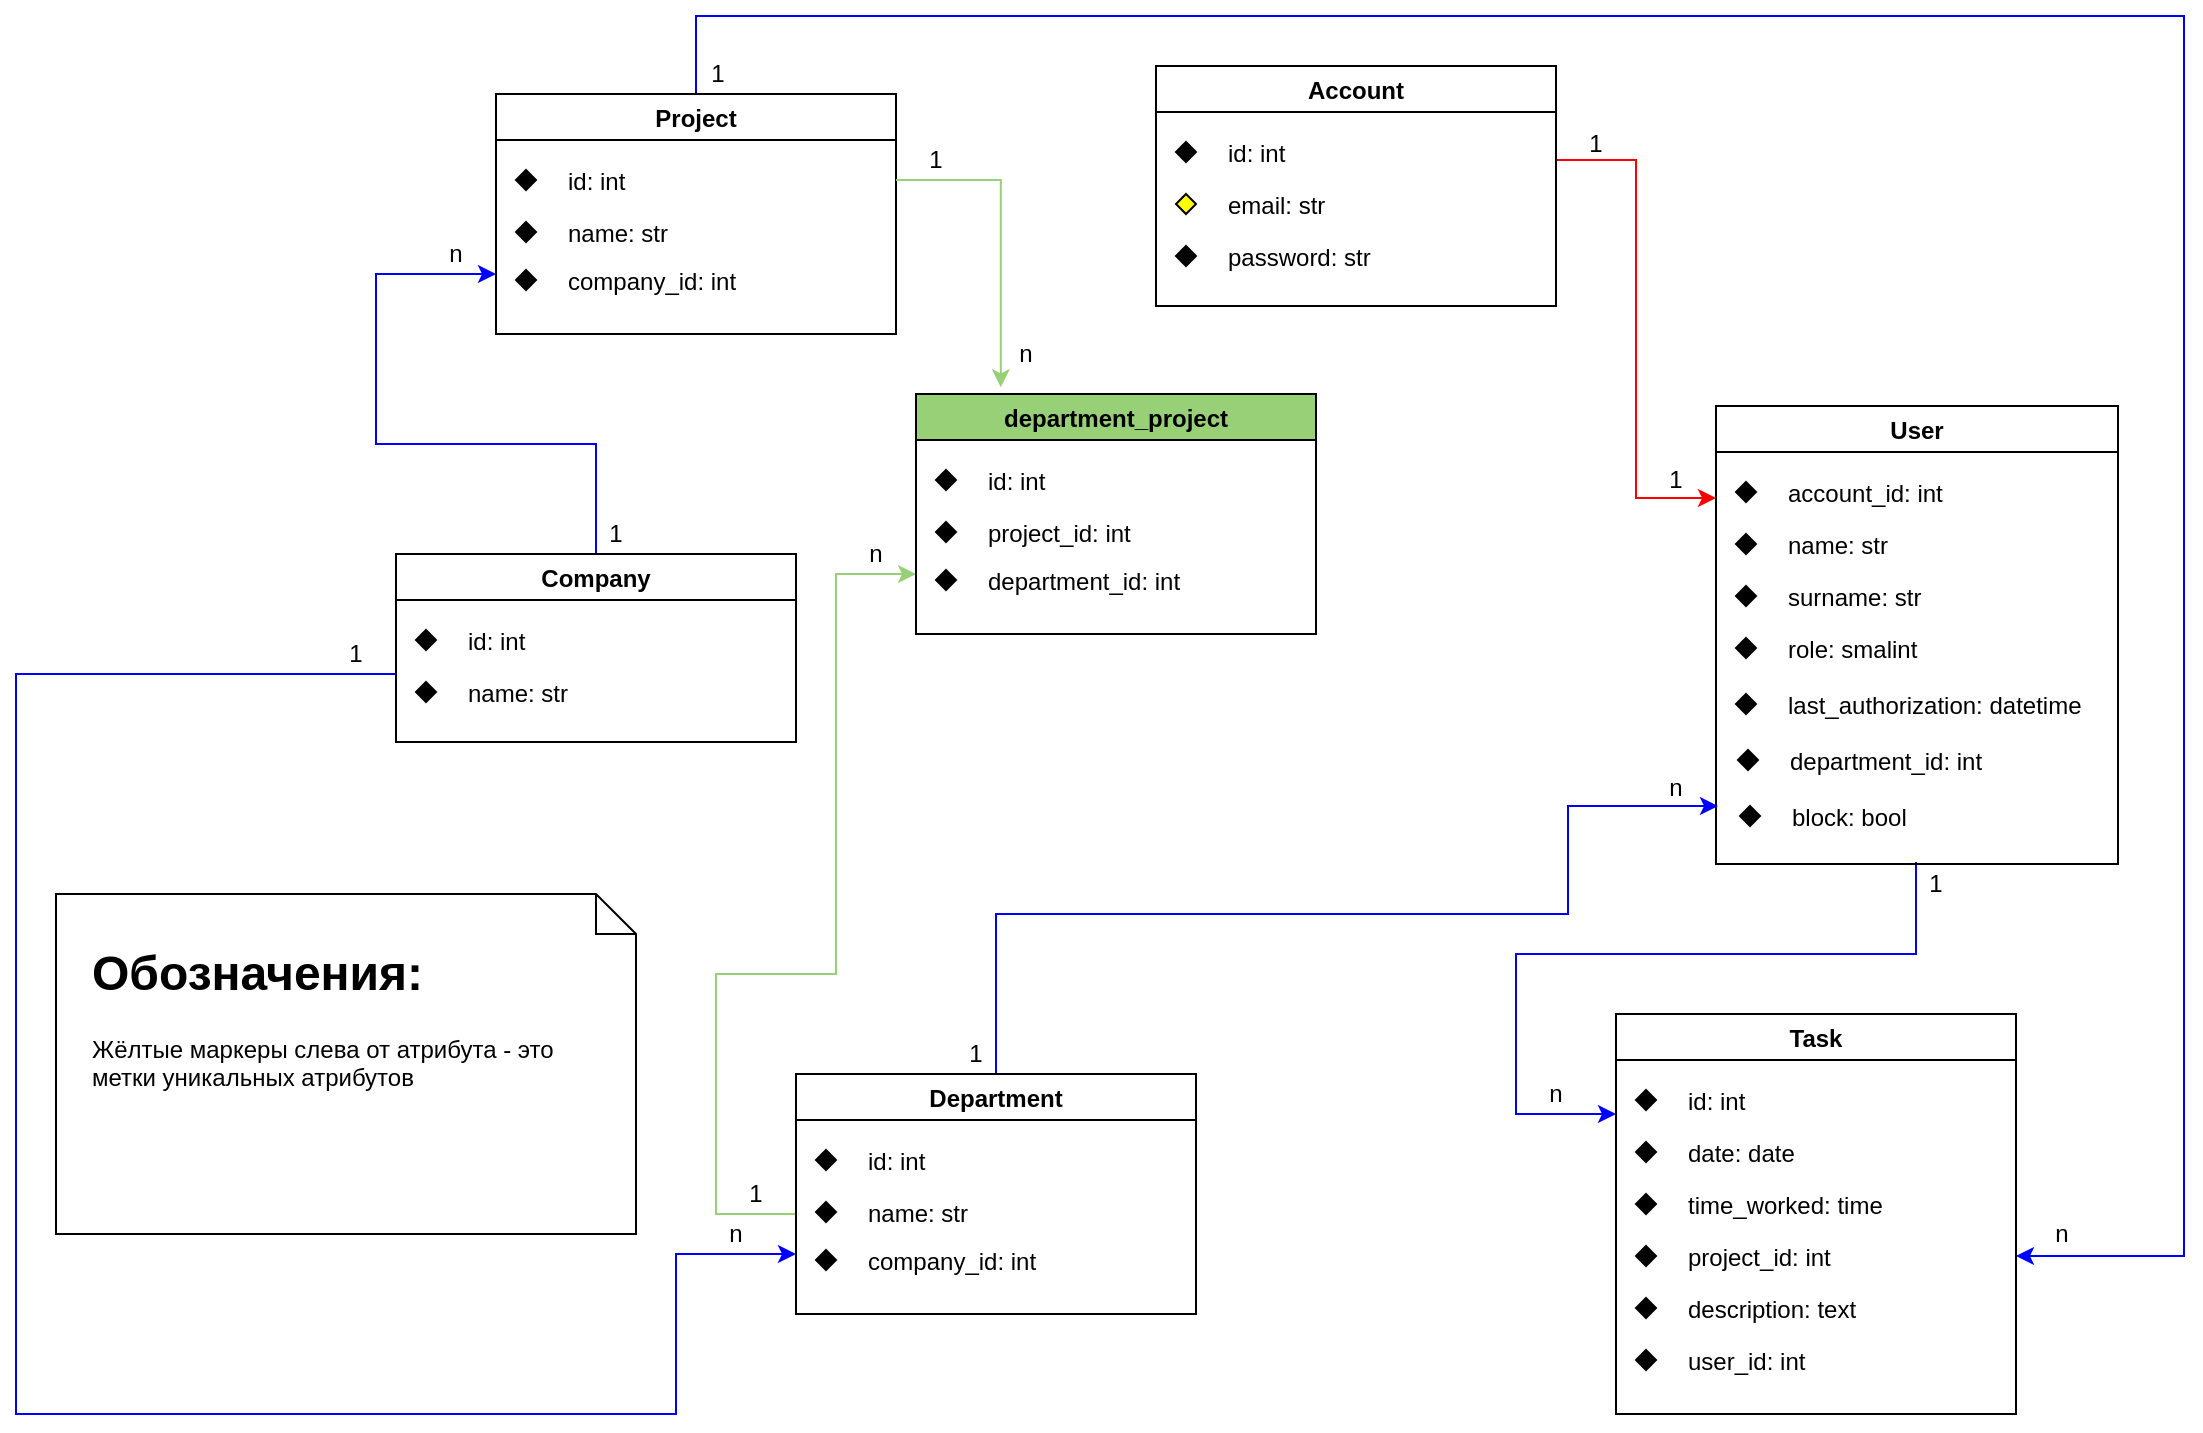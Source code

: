 <mxfile version="14.6.13" type="device"><diagram id="KLZYDKel8tbGf6qkiBRc" name="Страница 1"><mxGraphModel dx="1904" dy="688" grid="0" gridSize="10" guides="1" tooltips="1" connect="1" arrows="1" fold="1" page="0" pageScale="1" pageWidth="900" pageHeight="1600" math="0" shadow="0"><root><mxCell id="0"/><mxCell id="1" parent="0"/><mxCell id="44SKpViZ_JynuF9p8xNr-105" style="edgeStyle=orthogonalEdgeStyle;rounded=0;orthogonalLoop=1;jettySize=auto;html=1;exitX=1;exitY=0.5;exitDx=0;exitDy=0;strokeColor=#FF0000;" parent="1" source="44SKpViZ_JynuF9p8xNr-2" edge="1"><mxGeometry relative="1" as="geometry"><mxPoint x="650" y="352" as="targetPoint"/><Array as="points"><mxPoint x="570" y="183"/><mxPoint x="610" y="183"/><mxPoint x="610" y="352"/></Array></mxGeometry></mxCell><mxCell id="44SKpViZ_JynuF9p8xNr-6" value="Account" style="swimlane;" parent="1" vertex="1"><mxGeometry x="370" y="136" width="200" height="120" as="geometry"/></mxCell><mxCell id="44SKpViZ_JynuF9p8xNr-9" value="" style="group;strokeWidth=4;" parent="44SKpViZ_JynuF9p8xNr-6" vertex="1" connectable="0"><mxGeometry x="10" y="30" width="190" height="26" as="geometry"/></mxCell><mxCell id="44SKpViZ_JynuF9p8xNr-2" value="id: int" style="text;strokeColor=none;fillColor=none;align=left;verticalAlign=top;spacingLeft=4;spacingRight=4;overflow=hidden;rotatable=0;points=[[0,0.5],[1,0.5]];portConstraint=eastwest;" parent="44SKpViZ_JynuF9p8xNr-9" vertex="1"><mxGeometry x="20" width="170" height="26" as="geometry"/></mxCell><mxCell id="44SKpViZ_JynuF9p8xNr-5" value="" style="rhombus;whiteSpace=wrap;html=1;fillColor=#000000;" parent="44SKpViZ_JynuF9p8xNr-9" vertex="1"><mxGeometry y="8" width="10" height="10" as="geometry"/></mxCell><mxCell id="44SKpViZ_JynuF9p8xNr-10" value="" style="group" parent="44SKpViZ_JynuF9p8xNr-6" vertex="1" connectable="0"><mxGeometry x="10" y="56" width="190" height="26" as="geometry"/></mxCell><mxCell id="44SKpViZ_JynuF9p8xNr-11" value="email: str" style="text;strokeColor=none;fillColor=none;align=left;verticalAlign=top;spacingLeft=4;spacingRight=4;overflow=hidden;rotatable=0;points=[[0,0.5],[1,0.5]];portConstraint=eastwest;" parent="44SKpViZ_JynuF9p8xNr-10" vertex="1"><mxGeometry x="20" width="170" height="26" as="geometry"/></mxCell><mxCell id="44SKpViZ_JynuF9p8xNr-12" value="" style="rhombus;whiteSpace=wrap;html=1;fillColor=#FFFF00;" parent="44SKpViZ_JynuF9p8xNr-10" vertex="1"><mxGeometry y="8" width="10" height="10" as="geometry"/></mxCell><mxCell id="44SKpViZ_JynuF9p8xNr-13" value="" style="group" parent="44SKpViZ_JynuF9p8xNr-6" vertex="1" connectable="0"><mxGeometry x="10" y="82" width="190" height="26" as="geometry"/></mxCell><mxCell id="44SKpViZ_JynuF9p8xNr-14" value="password: str" style="text;strokeColor=none;fillColor=none;align=left;verticalAlign=top;spacingLeft=4;spacingRight=4;overflow=hidden;rotatable=0;points=[[0,0.5],[1,0.5]];portConstraint=eastwest;" parent="44SKpViZ_JynuF9p8xNr-13" vertex="1"><mxGeometry x="20" width="170" height="26" as="geometry"/></mxCell><mxCell id="44SKpViZ_JynuF9p8xNr-15" value="" style="rhombus;whiteSpace=wrap;html=1;fillColor=#000000;" parent="44SKpViZ_JynuF9p8xNr-13" vertex="1"><mxGeometry y="8" width="10" height="10" as="geometry"/></mxCell><mxCell id="44SKpViZ_JynuF9p8xNr-108" style="edgeStyle=orthogonalEdgeStyle;rounded=0;orthogonalLoop=1;jettySize=auto;html=1;entryX=0;entryY=0.25;entryDx=0;entryDy=0;strokeColor=#0000FF;" parent="1" target="44SKpViZ_JynuF9p8xNr-83" edge="1"><mxGeometry relative="1" as="geometry"><mxPoint x="750" y="534" as="sourcePoint"/><Array as="points"><mxPoint x="750" y="580"/><mxPoint x="550" y="580"/><mxPoint x="550" y="660"/></Array></mxGeometry></mxCell><mxCell id="44SKpViZ_JynuF9p8xNr-16" value="User" style="swimlane;" parent="1" vertex="1"><mxGeometry x="650" y="306" width="201" height="229" as="geometry"/></mxCell><mxCell id="44SKpViZ_JynuF9p8xNr-17" value="" style="group" parent="44SKpViZ_JynuF9p8xNr-16" vertex="1" connectable="0"><mxGeometry x="10" y="30" width="190" height="26" as="geometry"/></mxCell><mxCell id="44SKpViZ_JynuF9p8xNr-18" value="account_id: int" style="text;strokeColor=none;fillColor=none;align=left;verticalAlign=top;spacingLeft=4;spacingRight=4;overflow=hidden;rotatable=0;points=[[0,0.5],[1,0.5]];portConstraint=eastwest;" parent="44SKpViZ_JynuF9p8xNr-17" vertex="1"><mxGeometry x="20" width="170" height="26" as="geometry"/></mxCell><mxCell id="44SKpViZ_JynuF9p8xNr-19" value="" style="rhombus;whiteSpace=wrap;html=1;fillColor=#000000;" parent="44SKpViZ_JynuF9p8xNr-17" vertex="1"><mxGeometry y="8" width="10" height="10" as="geometry"/></mxCell><mxCell id="44SKpViZ_JynuF9p8xNr-20" value="" style="group" parent="44SKpViZ_JynuF9p8xNr-16" vertex="1" connectable="0"><mxGeometry x="10" y="56" width="190" height="26" as="geometry"/></mxCell><mxCell id="44SKpViZ_JynuF9p8xNr-21" value="name: str" style="text;strokeColor=none;fillColor=none;align=left;verticalAlign=top;spacingLeft=4;spacingRight=4;overflow=hidden;rotatable=0;points=[[0,0.5],[1,0.5]];portConstraint=eastwest;" parent="44SKpViZ_JynuF9p8xNr-20" vertex="1"><mxGeometry x="20" width="170" height="26" as="geometry"/></mxCell><mxCell id="44SKpViZ_JynuF9p8xNr-22" value="" style="rhombus;whiteSpace=wrap;html=1;fillColor=#000000;" parent="44SKpViZ_JynuF9p8xNr-20" vertex="1"><mxGeometry y="8" width="10" height="10" as="geometry"/></mxCell><mxCell id="44SKpViZ_JynuF9p8xNr-23" value="" style="group" parent="44SKpViZ_JynuF9p8xNr-16" vertex="1" connectable="0"><mxGeometry x="10" y="82" width="190" height="26" as="geometry"/></mxCell><mxCell id="44SKpViZ_JynuF9p8xNr-24" value="surname: str" style="text;strokeColor=none;fillColor=none;align=left;verticalAlign=top;spacingLeft=4;spacingRight=4;overflow=hidden;rotatable=0;points=[[0,0.5],[1,0.5]];portConstraint=eastwest;" parent="44SKpViZ_JynuF9p8xNr-23" vertex="1"><mxGeometry x="20" width="170" height="26" as="geometry"/></mxCell><mxCell id="44SKpViZ_JynuF9p8xNr-25" value="" style="rhombus;whiteSpace=wrap;html=1;fillColor=#000000;" parent="44SKpViZ_JynuF9p8xNr-23" vertex="1"><mxGeometry y="8" width="10" height="10" as="geometry"/></mxCell><mxCell id="44SKpViZ_JynuF9p8xNr-26" value="" style="group" parent="44SKpViZ_JynuF9p8xNr-16" vertex="1" connectable="0"><mxGeometry x="10" y="108" width="190" height="26" as="geometry"/></mxCell><mxCell id="44SKpViZ_JynuF9p8xNr-27" value="role: smalint" style="text;strokeColor=none;fillColor=none;align=left;verticalAlign=top;spacingLeft=4;spacingRight=4;overflow=hidden;rotatable=0;points=[[0,0.5],[1,0.5]];portConstraint=eastwest;" parent="44SKpViZ_JynuF9p8xNr-26" vertex="1"><mxGeometry x="20" width="170" height="26" as="geometry"/></mxCell><mxCell id="44SKpViZ_JynuF9p8xNr-28" value="" style="rhombus;whiteSpace=wrap;html=1;fillColor=#000000;" parent="44SKpViZ_JynuF9p8xNr-26" vertex="1"><mxGeometry y="8" width="10" height="10" as="geometry"/></mxCell><mxCell id="44SKpViZ_JynuF9p8xNr-35" value="" style="group" parent="44SKpViZ_JynuF9p8xNr-16" vertex="1" connectable="0"><mxGeometry x="12" y="192" width="190" height="39" as="geometry"/></mxCell><mxCell id="44SKpViZ_JynuF9p8xNr-36" value="block: bool" style="text;strokeColor=none;fillColor=none;align=left;verticalAlign=top;spacingLeft=4;spacingRight=4;overflow=hidden;rotatable=0;points=[[0,0.5],[1,0.5]];portConstraint=eastwest;" parent="44SKpViZ_JynuF9p8xNr-35" vertex="1"><mxGeometry x="20" width="170" height="26" as="geometry"/></mxCell><mxCell id="44SKpViZ_JynuF9p8xNr-37" value="" style="rhombus;whiteSpace=wrap;html=1;fillColor=#000000;" parent="44SKpViZ_JynuF9p8xNr-35" vertex="1"><mxGeometry y="8" width="10" height="10" as="geometry"/></mxCell><mxCell id="44SKpViZ_JynuF9p8xNr-32" value="" style="group" parent="44SKpViZ_JynuF9p8xNr-16" vertex="1" connectable="0"><mxGeometry x="10" y="136" width="190" height="26" as="geometry"/></mxCell><mxCell id="44SKpViZ_JynuF9p8xNr-33" value="last_authorization: datetime" style="text;strokeColor=none;fillColor=none;align=left;verticalAlign=top;spacingLeft=4;spacingRight=4;overflow=hidden;rotatable=0;points=[[0,0.5],[1,0.5]];portConstraint=eastwest;" parent="44SKpViZ_JynuF9p8xNr-32" vertex="1"><mxGeometry x="20" width="170" height="26" as="geometry"/></mxCell><mxCell id="44SKpViZ_JynuF9p8xNr-34" value="" style="rhombus;whiteSpace=wrap;html=1;fillColor=#000000;" parent="44SKpViZ_JynuF9p8xNr-32" vertex="1"><mxGeometry y="8" width="10" height="10" as="geometry"/></mxCell><mxCell id="0yzaoV32-Y134EZbtpYv-1" value="" style="group" parent="44SKpViZ_JynuF9p8xNr-16" vertex="1" connectable="0"><mxGeometry x="11" y="164" width="190" height="26" as="geometry"/></mxCell><mxCell id="0yzaoV32-Y134EZbtpYv-2" value="department_id: int" style="text;strokeColor=none;fillColor=none;align=left;verticalAlign=top;spacingLeft=4;spacingRight=4;overflow=hidden;rotatable=0;points=[[0,0.5],[1,0.5]];portConstraint=eastwest;" parent="0yzaoV32-Y134EZbtpYv-1" vertex="1"><mxGeometry x="20" width="170" height="26" as="geometry"/></mxCell><mxCell id="0yzaoV32-Y134EZbtpYv-3" value="" style="rhombus;whiteSpace=wrap;html=1;fillColor=#000000;" parent="0yzaoV32-Y134EZbtpYv-1" vertex="1"><mxGeometry y="8" width="10" height="10" as="geometry"/></mxCell><mxCell id="0yzaoV32-Y134EZbtpYv-5" style="edgeStyle=orthogonalEdgeStyle;rounded=0;orthogonalLoop=1;jettySize=auto;html=1;entryX=1;entryY=0.5;entryDx=0;entryDy=0;strokeColor=#0000FF;" parent="1" source="44SKpViZ_JynuF9p8xNr-38" target="44SKpViZ_JynuF9p8xNr-94" edge="1"><mxGeometry relative="1" as="geometry"><Array as="points"><mxPoint x="140" y="111"/><mxPoint x="884" y="111"/><mxPoint x="884" y="731"/></Array></mxGeometry></mxCell><mxCell id="44SKpViZ_JynuF9p8xNr-38" value="Project" style="swimlane;" parent="1" vertex="1"><mxGeometry x="40" y="150" width="200" height="120" as="geometry"/></mxCell><mxCell id="44SKpViZ_JynuF9p8xNr-39" value="" style="group" parent="44SKpViZ_JynuF9p8xNr-38" vertex="1" connectable="0"><mxGeometry x="10" y="30" width="190" height="26" as="geometry"/></mxCell><mxCell id="44SKpViZ_JynuF9p8xNr-40" value="id: int" style="text;strokeColor=none;fillColor=none;align=left;verticalAlign=top;spacingLeft=4;spacingRight=4;overflow=hidden;rotatable=0;points=[[0,0.5],[1,0.5]];portConstraint=eastwest;" parent="44SKpViZ_JynuF9p8xNr-39" vertex="1"><mxGeometry x="20" width="170" height="26" as="geometry"/></mxCell><mxCell id="44SKpViZ_JynuF9p8xNr-41" value="" style="rhombus;whiteSpace=wrap;html=1;fillColor=#000000;" parent="44SKpViZ_JynuF9p8xNr-39" vertex="1"><mxGeometry y="8" width="10" height="10" as="geometry"/></mxCell><mxCell id="44SKpViZ_JynuF9p8xNr-42" value="" style="group" parent="44SKpViZ_JynuF9p8xNr-38" vertex="1" connectable="0"><mxGeometry x="10" y="56" width="190" height="26" as="geometry"/></mxCell><mxCell id="44SKpViZ_JynuF9p8xNr-43" value="name: str" style="text;strokeColor=none;fillColor=none;align=left;verticalAlign=top;spacingLeft=4;spacingRight=4;overflow=hidden;rotatable=0;points=[[0,0.5],[1,0.5]];portConstraint=eastwest;" parent="44SKpViZ_JynuF9p8xNr-42" vertex="1"><mxGeometry x="20" width="170" height="26" as="geometry"/></mxCell><mxCell id="44SKpViZ_JynuF9p8xNr-44" value="" style="rhombus;whiteSpace=wrap;html=1;fillColor=#000000;" parent="44SKpViZ_JynuF9p8xNr-42" vertex="1"><mxGeometry y="8" width="10" height="10" as="geometry"/></mxCell><mxCell id="44SKpViZ_JynuF9p8xNr-130" style="edgeStyle=orthogonalEdgeStyle;rounded=0;orthogonalLoop=1;jettySize=auto;html=1;entryX=0;entryY=0.75;entryDx=0;entryDy=0;strokeColor=#0000FF;" parent="1" source="44SKpViZ_JynuF9p8xNr-60" target="44SKpViZ_JynuF9p8xNr-73" edge="1"><mxGeometry relative="1" as="geometry"><Array as="points"><mxPoint x="-200" y="440"/><mxPoint x="-200" y="810"/><mxPoint x="130" y="810"/><mxPoint x="130" y="730"/></Array></mxGeometry></mxCell><mxCell id="44SKpViZ_JynuF9p8xNr-133" style="edgeStyle=orthogonalEdgeStyle;rounded=0;orthogonalLoop=1;jettySize=auto;html=1;entryX=0;entryY=0.75;entryDx=0;entryDy=0;strokeColor=#0000FF;" parent="1" source="44SKpViZ_JynuF9p8xNr-60" target="44SKpViZ_JynuF9p8xNr-38" edge="1"><mxGeometry relative="1" as="geometry"><Array as="points"><mxPoint x="90" y="325"/><mxPoint x="-20" y="325"/><mxPoint x="-20" y="240"/></Array></mxGeometry></mxCell><mxCell id="44SKpViZ_JynuF9p8xNr-60" value="Company" style="swimlane;" parent="1" vertex="1"><mxGeometry x="-10" y="380" width="200" height="94" as="geometry"/></mxCell><mxCell id="44SKpViZ_JynuF9p8xNr-61" value="" style="group" parent="44SKpViZ_JynuF9p8xNr-60" vertex="1" connectable="0"><mxGeometry x="10" y="30" width="190" height="26" as="geometry"/></mxCell><mxCell id="44SKpViZ_JynuF9p8xNr-62" value="id: int" style="text;strokeColor=none;fillColor=none;align=left;verticalAlign=top;spacingLeft=4;spacingRight=4;overflow=hidden;rotatable=0;points=[[0,0.5],[1,0.5]];portConstraint=eastwest;" parent="44SKpViZ_JynuF9p8xNr-61" vertex="1"><mxGeometry x="20" width="170" height="26" as="geometry"/></mxCell><mxCell id="44SKpViZ_JynuF9p8xNr-63" value="" style="rhombus;whiteSpace=wrap;html=1;fillColor=#000000;" parent="44SKpViZ_JynuF9p8xNr-61" vertex="1"><mxGeometry y="8" width="10" height="10" as="geometry"/></mxCell><mxCell id="44SKpViZ_JynuF9p8xNr-64" value="" style="group" parent="44SKpViZ_JynuF9p8xNr-60" vertex="1" connectable="0"><mxGeometry x="10" y="56" width="190" height="26" as="geometry"/></mxCell><mxCell id="44SKpViZ_JynuF9p8xNr-65" value="name: str" style="text;strokeColor=none;fillColor=none;align=left;verticalAlign=top;spacingLeft=4;spacingRight=4;overflow=hidden;rotatable=0;points=[[0,0.5],[1,0.5]];portConstraint=eastwest;" parent="44SKpViZ_JynuF9p8xNr-64" vertex="1"><mxGeometry x="20" width="170" height="26" as="geometry"/></mxCell><mxCell id="44SKpViZ_JynuF9p8xNr-66" value="" style="rhombus;whiteSpace=wrap;html=1;fillColor=#000000;" parent="44SKpViZ_JynuF9p8xNr-64" vertex="1"><mxGeometry y="8" width="10" height="10" as="geometry"/></mxCell><mxCell id="44SKpViZ_JynuF9p8xNr-70" value="" style="group" parent="1" vertex="1" connectable="0"><mxGeometry x="50" y="230" width="190" height="26" as="geometry"/></mxCell><mxCell id="44SKpViZ_JynuF9p8xNr-71" value="company_id: int" style="text;strokeColor=none;fillColor=none;align=left;verticalAlign=top;spacingLeft=4;spacingRight=4;overflow=hidden;rotatable=0;points=[[0,0.5],[1,0.5]];portConstraint=eastwest;" parent="44SKpViZ_JynuF9p8xNr-70" vertex="1"><mxGeometry x="20" width="170" height="26" as="geometry"/></mxCell><mxCell id="44SKpViZ_JynuF9p8xNr-72" value="" style="rhombus;whiteSpace=wrap;html=1;fillColor=#000000;" parent="44SKpViZ_JynuF9p8xNr-70" vertex="1"><mxGeometry y="8" width="10" height="10" as="geometry"/></mxCell><mxCell id="44SKpViZ_JynuF9p8xNr-124" style="edgeStyle=orthogonalEdgeStyle;rounded=0;orthogonalLoop=1;jettySize=auto;html=1;strokeColor=#0000FF;" parent="1" source="44SKpViZ_JynuF9p8xNr-73" edge="1"><mxGeometry relative="1" as="geometry"><Array as="points"><mxPoint x="290" y="560"/><mxPoint x="576" y="560"/><mxPoint x="576" y="506"/></Array><mxPoint x="651" y="506" as="targetPoint"/></mxGeometry></mxCell><mxCell id="44SKpViZ_JynuF9p8xNr-149" style="edgeStyle=orthogonalEdgeStyle;rounded=0;orthogonalLoop=1;jettySize=auto;html=1;entryX=0;entryY=0.75;entryDx=0;entryDy=0;strokeColor=#97D077;" parent="1" source="44SKpViZ_JynuF9p8xNr-73" target="44SKpViZ_JynuF9p8xNr-139" edge="1"><mxGeometry relative="1" as="geometry"><Array as="points"><mxPoint x="150" y="710"/><mxPoint x="150" y="590"/><mxPoint x="210" y="590"/><mxPoint x="210" y="390"/></Array></mxGeometry></mxCell><mxCell id="44SKpViZ_JynuF9p8xNr-73" value="Department" style="swimlane;" parent="1" vertex="1"><mxGeometry x="190" y="640" width="200" height="120" as="geometry"/></mxCell><mxCell id="44SKpViZ_JynuF9p8xNr-74" value="" style="group" parent="44SKpViZ_JynuF9p8xNr-73" vertex="1" connectable="0"><mxGeometry x="10" y="30" width="190" height="26" as="geometry"/></mxCell><mxCell id="44SKpViZ_JynuF9p8xNr-75" value="id: int" style="text;strokeColor=none;fillColor=none;align=left;verticalAlign=top;spacingLeft=4;spacingRight=4;overflow=hidden;rotatable=0;points=[[0,0.5],[1,0.5]];portConstraint=eastwest;" parent="44SKpViZ_JynuF9p8xNr-74" vertex="1"><mxGeometry x="20" width="170" height="26" as="geometry"/></mxCell><mxCell id="44SKpViZ_JynuF9p8xNr-76" value="" style="rhombus;whiteSpace=wrap;html=1;fillColor=#000000;" parent="44SKpViZ_JynuF9p8xNr-74" vertex="1"><mxGeometry y="8" width="10" height="10" as="geometry"/></mxCell><mxCell id="44SKpViZ_JynuF9p8xNr-77" value="" style="group" parent="44SKpViZ_JynuF9p8xNr-73" vertex="1" connectable="0"><mxGeometry x="10" y="56" width="190" height="26" as="geometry"/></mxCell><mxCell id="44SKpViZ_JynuF9p8xNr-78" value="name: str" style="text;strokeColor=none;fillColor=none;align=left;verticalAlign=top;spacingLeft=4;spacingRight=4;overflow=hidden;rotatable=0;points=[[0,0.5],[1,0.5]];portConstraint=eastwest;" parent="44SKpViZ_JynuF9p8xNr-77" vertex="1"><mxGeometry x="20" width="170" height="26" as="geometry"/></mxCell><mxCell id="44SKpViZ_JynuF9p8xNr-79" value="" style="rhombus;whiteSpace=wrap;html=1;fillColor=#000000;" parent="44SKpViZ_JynuF9p8xNr-77" vertex="1"><mxGeometry y="8" width="10" height="10" as="geometry"/></mxCell><mxCell id="44SKpViZ_JynuF9p8xNr-80" value="" style="group" parent="1" vertex="1" connectable="0"><mxGeometry x="200" y="720" width="190" height="26" as="geometry"/></mxCell><mxCell id="44SKpViZ_JynuF9p8xNr-81" value="company_id: int" style="text;strokeColor=none;fillColor=none;align=left;verticalAlign=top;spacingLeft=4;spacingRight=4;overflow=hidden;rotatable=0;points=[[0,0.5],[1,0.5]];portConstraint=eastwest;" parent="44SKpViZ_JynuF9p8xNr-80" vertex="1"><mxGeometry x="20" width="170" height="26" as="geometry"/></mxCell><mxCell id="44SKpViZ_JynuF9p8xNr-82" value="" style="rhombus;whiteSpace=wrap;html=1;fillColor=#000000;" parent="44SKpViZ_JynuF9p8xNr-80" vertex="1"><mxGeometry y="8" width="10" height="10" as="geometry"/></mxCell><mxCell id="44SKpViZ_JynuF9p8xNr-83" value="Task" style="swimlane;" parent="1" vertex="1"><mxGeometry x="600" y="610" width="200" height="200" as="geometry"/></mxCell><mxCell id="44SKpViZ_JynuF9p8xNr-84" value="" style="group" parent="44SKpViZ_JynuF9p8xNr-83" vertex="1" connectable="0"><mxGeometry x="10" y="30" width="190" height="26" as="geometry"/></mxCell><mxCell id="44SKpViZ_JynuF9p8xNr-85" value="id: int" style="text;strokeColor=none;fillColor=none;align=left;verticalAlign=top;spacingLeft=4;spacingRight=4;overflow=hidden;rotatable=0;points=[[0,0.5],[1,0.5]];portConstraint=eastwest;" parent="44SKpViZ_JynuF9p8xNr-84" vertex="1"><mxGeometry x="20" width="170" height="26" as="geometry"/></mxCell><mxCell id="44SKpViZ_JynuF9p8xNr-86" value="" style="rhombus;whiteSpace=wrap;html=1;fillColor=#000000;" parent="44SKpViZ_JynuF9p8xNr-84" vertex="1"><mxGeometry y="8" width="10" height="10" as="geometry"/></mxCell><mxCell id="44SKpViZ_JynuF9p8xNr-87" value="" style="group" parent="44SKpViZ_JynuF9p8xNr-83" vertex="1" connectable="0"><mxGeometry x="10" y="56" width="190" height="26" as="geometry"/></mxCell><mxCell id="44SKpViZ_JynuF9p8xNr-88" value="date: date" style="text;strokeColor=none;fillColor=none;align=left;verticalAlign=top;spacingLeft=4;spacingRight=4;overflow=hidden;rotatable=0;points=[[0,0.5],[1,0.5]];portConstraint=eastwest;" parent="44SKpViZ_JynuF9p8xNr-87" vertex="1"><mxGeometry x="20" width="170" height="26" as="geometry"/></mxCell><mxCell id="44SKpViZ_JynuF9p8xNr-89" value="" style="rhombus;whiteSpace=wrap;html=1;fillColor=#000000;" parent="44SKpViZ_JynuF9p8xNr-87" vertex="1"><mxGeometry y="8" width="10" height="10" as="geometry"/></mxCell><mxCell id="44SKpViZ_JynuF9p8xNr-90" value="" style="group" parent="44SKpViZ_JynuF9p8xNr-83" vertex="1" connectable="0"><mxGeometry x="10" y="82" width="190" height="26" as="geometry"/></mxCell><mxCell id="44SKpViZ_JynuF9p8xNr-91" value="time_worked: time" style="text;strokeColor=none;fillColor=none;align=left;verticalAlign=top;spacingLeft=4;spacingRight=4;overflow=hidden;rotatable=0;points=[[0,0.5],[1,0.5]];portConstraint=eastwest;" parent="44SKpViZ_JynuF9p8xNr-90" vertex="1"><mxGeometry x="20" width="170" height="26" as="geometry"/></mxCell><mxCell id="44SKpViZ_JynuF9p8xNr-92" value="" style="rhombus;whiteSpace=wrap;html=1;fillColor=#000000;" parent="44SKpViZ_JynuF9p8xNr-90" vertex="1"><mxGeometry y="8" width="10" height="10" as="geometry"/></mxCell><mxCell id="44SKpViZ_JynuF9p8xNr-93" value="" style="group" parent="44SKpViZ_JynuF9p8xNr-83" vertex="1" connectable="0"><mxGeometry x="10" y="108" width="190" height="26" as="geometry"/></mxCell><mxCell id="44SKpViZ_JynuF9p8xNr-94" value="project_id: int" style="text;strokeColor=none;fillColor=none;align=left;verticalAlign=top;spacingLeft=4;spacingRight=4;overflow=hidden;rotatable=0;points=[[0,0.5],[1,0.5]];portConstraint=eastwest;" parent="44SKpViZ_JynuF9p8xNr-93" vertex="1"><mxGeometry x="20" width="170" height="26" as="geometry"/></mxCell><mxCell id="44SKpViZ_JynuF9p8xNr-95" value="" style="rhombus;whiteSpace=wrap;html=1;fillColor=#000000;" parent="44SKpViZ_JynuF9p8xNr-93" vertex="1"><mxGeometry y="8" width="10" height="10" as="geometry"/></mxCell><mxCell id="44SKpViZ_JynuF9p8xNr-96" value="" style="group" parent="44SKpViZ_JynuF9p8xNr-83" vertex="1" connectable="0"><mxGeometry x="10" y="134" width="190" height="26" as="geometry"/></mxCell><mxCell id="44SKpViZ_JynuF9p8xNr-97" value="description: text" style="text;strokeColor=none;fillColor=none;align=left;verticalAlign=top;spacingLeft=4;spacingRight=4;overflow=hidden;rotatable=0;points=[[0,0.5],[1,0.5]];portConstraint=eastwest;" parent="44SKpViZ_JynuF9p8xNr-96" vertex="1"><mxGeometry x="20" width="170" height="26" as="geometry"/></mxCell><mxCell id="44SKpViZ_JynuF9p8xNr-98" value="" style="rhombus;whiteSpace=wrap;html=1;fillColor=#000000;" parent="44SKpViZ_JynuF9p8xNr-96" vertex="1"><mxGeometry y="8" width="10" height="10" as="geometry"/></mxCell><mxCell id="44SKpViZ_JynuF9p8xNr-99" value="" style="group" parent="44SKpViZ_JynuF9p8xNr-83" vertex="1" connectable="0"><mxGeometry x="10" y="160" width="190" height="26" as="geometry"/></mxCell><mxCell id="44SKpViZ_JynuF9p8xNr-100" value="user_id: int" style="text;strokeColor=none;fillColor=none;align=left;verticalAlign=top;spacingLeft=4;spacingRight=4;overflow=hidden;rotatable=0;points=[[0,0.5],[1,0.5]];portConstraint=eastwest;" parent="44SKpViZ_JynuF9p8xNr-99" vertex="1"><mxGeometry x="20" width="170" height="26" as="geometry"/></mxCell><mxCell id="44SKpViZ_JynuF9p8xNr-101" value="" style="rhombus;whiteSpace=wrap;html=1;fillColor=#000000;" parent="44SKpViZ_JynuF9p8xNr-99" vertex="1"><mxGeometry y="8" width="10" height="10" as="geometry"/></mxCell><mxCell id="44SKpViZ_JynuF9p8xNr-106" value="1" style="text;html=1;strokeColor=none;fillColor=none;align=center;verticalAlign=middle;whiteSpace=wrap;rounded=0;" parent="1" vertex="1"><mxGeometry x="570" y="160" width="40" height="30" as="geometry"/></mxCell><mxCell id="44SKpViZ_JynuF9p8xNr-107" value="1" style="text;html=1;strokeColor=none;fillColor=none;align=center;verticalAlign=middle;whiteSpace=wrap;rounded=0;" parent="1" vertex="1"><mxGeometry x="610" y="333" width="40" height="20" as="geometry"/></mxCell><mxCell id="44SKpViZ_JynuF9p8xNr-109" value="1" style="text;html=1;strokeColor=none;fillColor=none;align=center;verticalAlign=middle;whiteSpace=wrap;rounded=0;" parent="1" vertex="1"><mxGeometry x="740" y="535" width="40" height="20" as="geometry"/></mxCell><mxCell id="44SKpViZ_JynuF9p8xNr-110" value="n" style="text;html=1;strokeColor=none;fillColor=none;align=center;verticalAlign=middle;whiteSpace=wrap;rounded=0;" parent="1" vertex="1"><mxGeometry x="550" y="640" width="40" height="20" as="geometry"/></mxCell><mxCell id="44SKpViZ_JynuF9p8xNr-125" value="1" style="text;html=1;strokeColor=none;fillColor=none;align=center;verticalAlign=middle;whiteSpace=wrap;rounded=0;" parent="1" vertex="1"><mxGeometry x="260" y="620" width="40" height="20" as="geometry"/></mxCell><mxCell id="44SKpViZ_JynuF9p8xNr-126" value="n" style="text;html=1;strokeColor=none;fillColor=none;align=center;verticalAlign=middle;whiteSpace=wrap;rounded=0;" parent="1" vertex="1"><mxGeometry x="610" y="487" width="40" height="20" as="geometry"/></mxCell><mxCell id="44SKpViZ_JynuF9p8xNr-131" value="1" style="text;html=1;strokeColor=none;fillColor=none;align=center;verticalAlign=middle;whiteSpace=wrap;rounded=0;" parent="1" vertex="1"><mxGeometry x="-50" y="420" width="40" height="20" as="geometry"/></mxCell><mxCell id="44SKpViZ_JynuF9p8xNr-132" value="n" style="text;html=1;strokeColor=none;fillColor=none;align=center;verticalAlign=middle;whiteSpace=wrap;rounded=0;" parent="1" vertex="1"><mxGeometry x="140" y="710" width="40" height="20" as="geometry"/></mxCell><mxCell id="44SKpViZ_JynuF9p8xNr-135" value="n" style="text;html=1;strokeColor=none;fillColor=none;align=center;verticalAlign=middle;whiteSpace=wrap;rounded=0;" parent="1" vertex="1"><mxGeometry y="220" width="40" height="20" as="geometry"/></mxCell><mxCell id="44SKpViZ_JynuF9p8xNr-136" value="1" style="text;html=1;strokeColor=none;fillColor=none;align=center;verticalAlign=middle;whiteSpace=wrap;rounded=0;" parent="1" vertex="1"><mxGeometry x="80" y="360" width="40" height="20" as="geometry"/></mxCell><mxCell id="44SKpViZ_JynuF9p8xNr-139" value="department_project" style="swimlane;fillColor=#97D077;" parent="1" vertex="1"><mxGeometry x="250" y="300" width="200" height="120" as="geometry"/></mxCell><mxCell id="44SKpViZ_JynuF9p8xNr-140" value="" style="group" parent="44SKpViZ_JynuF9p8xNr-139" vertex="1" connectable="0"><mxGeometry x="10" y="30" width="190" height="26" as="geometry"/></mxCell><mxCell id="44SKpViZ_JynuF9p8xNr-141" value="id: int" style="text;strokeColor=none;fillColor=none;align=left;verticalAlign=top;spacingLeft=4;spacingRight=4;overflow=hidden;rotatable=0;points=[[0,0.5],[1,0.5]];portConstraint=eastwest;" parent="44SKpViZ_JynuF9p8xNr-140" vertex="1"><mxGeometry x="20" width="170" height="26" as="geometry"/></mxCell><mxCell id="44SKpViZ_JynuF9p8xNr-142" value="" style="rhombus;whiteSpace=wrap;html=1;fillColor=#000000;" parent="44SKpViZ_JynuF9p8xNr-140" vertex="1"><mxGeometry y="8" width="10" height="10" as="geometry"/></mxCell><mxCell id="44SKpViZ_JynuF9p8xNr-143" value="" style="group" parent="44SKpViZ_JynuF9p8xNr-139" vertex="1" connectable="0"><mxGeometry x="10" y="56" width="190" height="26" as="geometry"/></mxCell><mxCell id="44SKpViZ_JynuF9p8xNr-144" value="project_id: int" style="text;strokeColor=none;fillColor=none;align=left;verticalAlign=top;spacingLeft=4;spacingRight=4;overflow=hidden;rotatable=0;points=[[0,0.5],[1,0.5]];portConstraint=eastwest;" parent="44SKpViZ_JynuF9p8xNr-143" vertex="1"><mxGeometry x="20" width="170" height="26" as="geometry"/></mxCell><mxCell id="44SKpViZ_JynuF9p8xNr-145" value="" style="rhombus;whiteSpace=wrap;html=1;fillColor=#000000;" parent="44SKpViZ_JynuF9p8xNr-143" vertex="1"><mxGeometry y="8" width="10" height="10" as="geometry"/></mxCell><mxCell id="44SKpViZ_JynuF9p8xNr-146" value="" style="group" parent="1" vertex="1" connectable="0"><mxGeometry x="260" y="380" width="190" height="26" as="geometry"/></mxCell><mxCell id="44SKpViZ_JynuF9p8xNr-147" value="department_id: int" style="text;strokeColor=none;fillColor=none;align=left;verticalAlign=top;spacingLeft=4;spacingRight=4;overflow=hidden;rotatable=0;points=[[0,0.5],[1,0.5]];portConstraint=eastwest;" parent="44SKpViZ_JynuF9p8xNr-146" vertex="1"><mxGeometry x="20" width="170" height="26" as="geometry"/></mxCell><mxCell id="44SKpViZ_JynuF9p8xNr-148" value="" style="rhombus;whiteSpace=wrap;html=1;fillColor=#000000;" parent="44SKpViZ_JynuF9p8xNr-146" vertex="1"><mxGeometry y="8" width="10" height="10" as="geometry"/></mxCell><mxCell id="44SKpViZ_JynuF9p8xNr-150" value="1" style="text;html=1;strokeColor=none;fillColor=none;align=center;verticalAlign=middle;whiteSpace=wrap;rounded=0;" parent="1" vertex="1"><mxGeometry x="150" y="690" width="40" height="20" as="geometry"/></mxCell><mxCell id="44SKpViZ_JynuF9p8xNr-151" value="n" style="text;html=1;strokeColor=none;fillColor=none;align=center;verticalAlign=middle;whiteSpace=wrap;rounded=0;" parent="1" vertex="1"><mxGeometry x="210" y="370" width="40" height="20" as="geometry"/></mxCell><mxCell id="44SKpViZ_JynuF9p8xNr-152" style="edgeStyle=orthogonalEdgeStyle;rounded=0;orthogonalLoop=1;jettySize=auto;html=1;entryX=0.212;entryY=-0.028;entryDx=0;entryDy=0;entryPerimeter=0;strokeColor=#97D077;" parent="1" source="44SKpViZ_JynuF9p8xNr-40" target="44SKpViZ_JynuF9p8xNr-139" edge="1"><mxGeometry relative="1" as="geometry"/></mxCell><mxCell id="44SKpViZ_JynuF9p8xNr-153" value="1" style="text;html=1;strokeColor=none;fillColor=none;align=center;verticalAlign=middle;whiteSpace=wrap;rounded=0;" parent="1" vertex="1"><mxGeometry x="240" y="173" width="40" height="20" as="geometry"/></mxCell><mxCell id="44SKpViZ_JynuF9p8xNr-154" value="n" style="text;html=1;strokeColor=none;fillColor=none;align=center;verticalAlign=middle;whiteSpace=wrap;rounded=0;" parent="1" vertex="1"><mxGeometry x="290" y="270" width="30" height="20" as="geometry"/></mxCell><mxCell id="44SKpViZ_JynuF9p8xNr-156" value="" style="shape=note;size=20;whiteSpace=wrap;html=1;strokeWidth=1;fillColor=none;" parent="1" vertex="1"><mxGeometry x="-180" y="550" width="290" height="170" as="geometry"/></mxCell><mxCell id="44SKpViZ_JynuF9p8xNr-157" value="&lt;h1&gt;Обозначения:&lt;/h1&gt;&lt;p&gt;Жёлтые маркеры слева от атрибута - это метки уникальных атрибутов&lt;/p&gt;" style="text;html=1;strokeColor=none;fillColor=none;spacing=5;spacingTop=-20;whiteSpace=wrap;overflow=hidden;rounded=0;" parent="1" vertex="1"><mxGeometry x="-167" y="570" width="257" height="130" as="geometry"/></mxCell><mxCell id="0yzaoV32-Y134EZbtpYv-6" value="1" style="text;html=1;strokeColor=none;fillColor=none;align=center;verticalAlign=middle;whiteSpace=wrap;rounded=0;" parent="1" vertex="1"><mxGeometry x="131" y="130" width="40" height="20" as="geometry"/></mxCell><mxCell id="0yzaoV32-Y134EZbtpYv-7" value="n" style="text;html=1;strokeColor=none;fillColor=none;align=center;verticalAlign=middle;whiteSpace=wrap;rounded=0;" parent="1" vertex="1"><mxGeometry x="803" y="710" width="40" height="20" as="geometry"/></mxCell></root></mxGraphModel></diagram></mxfile>